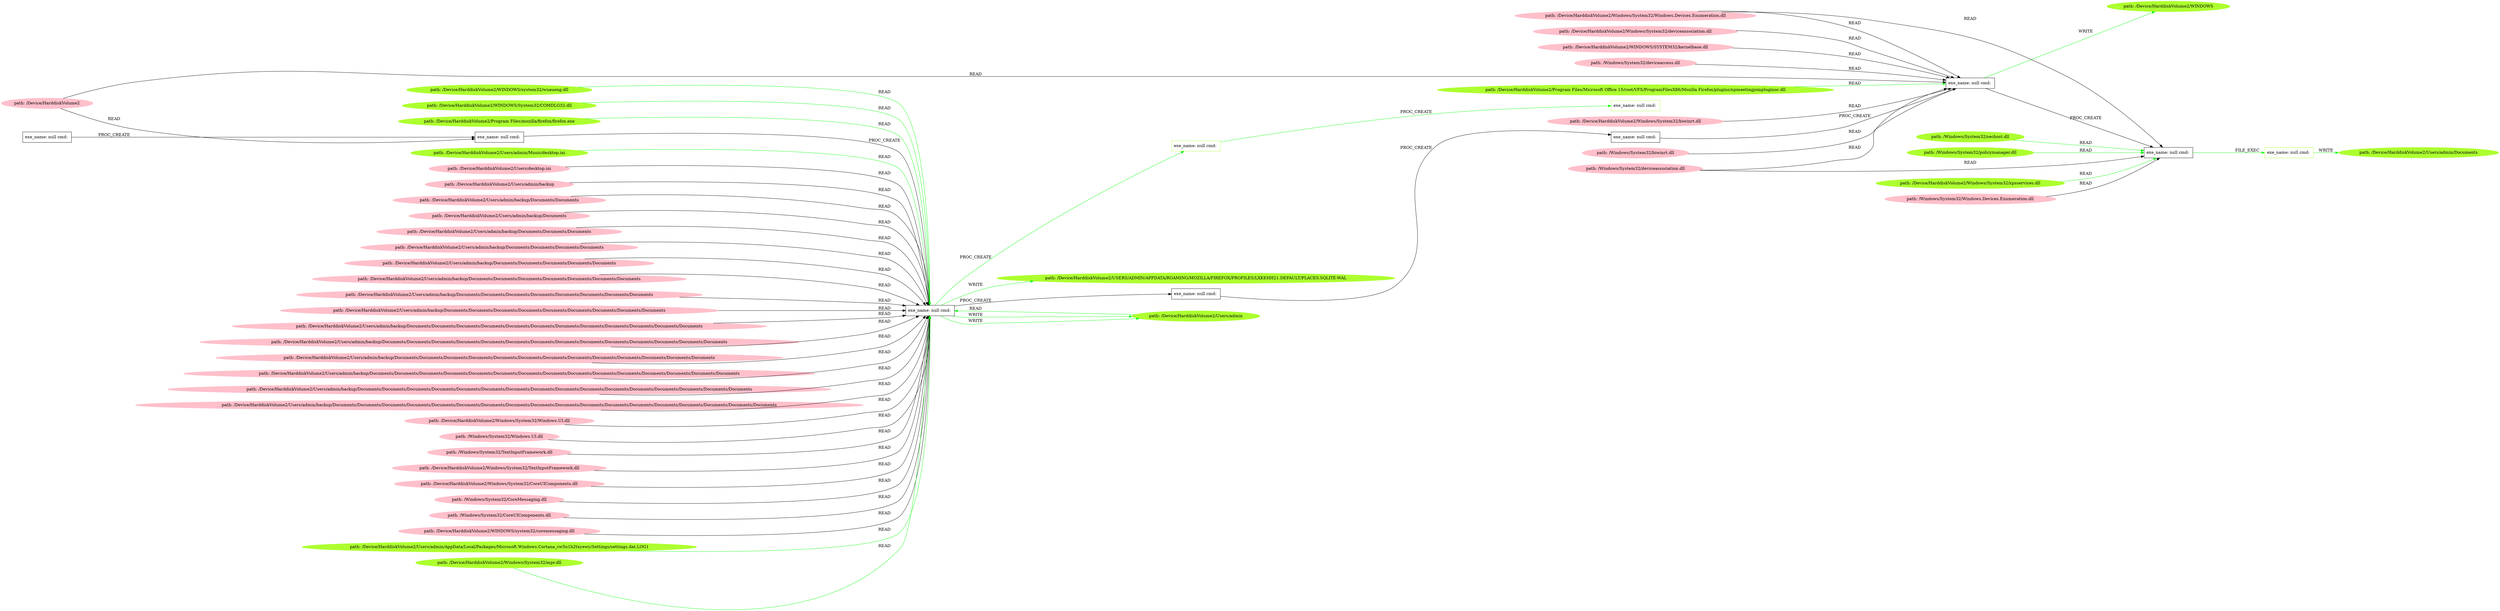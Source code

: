 digraph {
	rankdir=LR
	0 [label="exe_name: null cmd: " color=black shape=box style=solid]
	82 [label="exe_name: null cmd: " color=greenyellow shape=box style=solid]
	0 -> 82 [label=FILE_EXEC color=green]
	45 [label="exe_name: null cmd: " color=black shape=box style=solid]
	40 [label="exe_name: null cmd: " color=black shape=box style=solid]
	45 -> 40 [label=PROC_CREATE color=black]
	67 [label="path: /Device/HarddiskVolume2/Users/admin/Music/desktop.ini" color=greenyellow shape=oval style=filled]
	38 [label="exe_name: null cmd: " color=black shape=box style=solid]
	67 -> 38 [label=READ color=green]
	62 [label="path: /Device/HarddiskVolume2" color=pink shape=oval style=filled]
	40 [label="exe_name: null cmd: " color=black shape=box style=solid]
	62 -> 40 [label=READ color=black]
	40 [label="exe_name: null cmd: " color=black shape=box style=solid]
	38 [label="exe_name: null cmd: " color=black shape=box style=solid]
	40 -> 38 [label=PROC_CREATE color=black]
	8 [label="path: /Device/HarddiskVolume2/Users/desktop.ini" color=pink shape=oval style=filled]
	38 [label="exe_name: null cmd: " color=black shape=box style=solid]
	8 -> 38 [label=READ color=black]
	44 [label="path: /Device/HarddiskVolume2/Users/admin/backup" color=pink shape=oval style=filled]
	38 [label="exe_name: null cmd: " color=black shape=box style=solid]
	44 -> 38 [label=READ color=black]
	49 [label="path: /Device/HarddiskVolume2/Users/admin/backup/Documents/Documents" color=pink shape=oval style=filled]
	38 [label="exe_name: null cmd: " color=black shape=box style=solid]
	49 -> 38 [label=READ color=black]
	43 [label="path: /Device/HarddiskVolume2/Users/admin/backup/Documents" color=pink shape=oval style=filled]
	38 [label="exe_name: null cmd: " color=black shape=box style=solid]
	43 -> 38 [label=READ color=black]
	50 [label="path: /Device/HarddiskVolume2/Users/admin/backup/Documents/Documents/Documents" color=pink shape=oval style=filled]
	38 [label="exe_name: null cmd: " color=black shape=box style=solid]
	50 -> 38 [label=READ color=black]
	10 [label="path: /Device/HarddiskVolume2/Users/admin/backup/Documents/Documents/Documents/Documents" color=pink shape=oval style=filled]
	38 [label="exe_name: null cmd: " color=black shape=box style=solid]
	10 -> 38 [label=READ color=black]
	47 [label="path: /Device/HarddiskVolume2/Users/admin/backup/Documents/Documents/Documents/Documents/Documents" color=pink shape=oval style=filled]
	38 [label="exe_name: null cmd: " color=black shape=box style=solid]
	47 -> 38 [label=READ color=black]
	26 [label="path: /Device/HarddiskVolume2/Users/admin/backup/Documents/Documents/Documents/Documents/Documents/Documents/Documents" color=pink shape=oval style=filled]
	38 [label="exe_name: null cmd: " color=black shape=box style=solid]
	26 -> 38 [label=READ color=black]
	28 [label="path: /Device/HarddiskVolume2/Users/admin/backup/Documents/Documents/Documents/Documents/Documents/Documents/Documents/Documents" color=pink shape=oval style=filled]
	38 [label="exe_name: null cmd: " color=black shape=box style=solid]
	28 -> 38 [label=READ color=black]
	35 [label="path: /Device/HarddiskVolume2/Users/admin/backup/Documents/Documents/Documents/Documents/Documents/Documents/Documents/Documents/Documents" color=pink shape=oval style=filled]
	38 [label="exe_name: null cmd: " color=black shape=box style=solid]
	35 -> 38 [label=READ color=black]
	30 [label="path: /Device/HarddiskVolume2/Users/admin/backup/Documents/Documents/Documents/Documents/Documents/Documents/Documents/Documents/Documents/Documents/Documents/Documents" color=pink shape=oval style=filled]
	38 [label="exe_name: null cmd: " color=black shape=box style=solid]
	30 -> 38 [label=READ color=black]
	5 [label="path: /Device/HarddiskVolume2/Users/admin/backup/Documents/Documents/Documents/Documents/Documents/Documents/Documents/Documents/Documents/Documents/Documents/Documents/Documents/Documents" color=pink shape=oval style=filled]
	38 [label="exe_name: null cmd: " color=black shape=box style=solid]
	5 -> 38 [label=READ color=black]
	25 [label="path: /Device/HarddiskVolume2/Users/admin/backup/Documents/Documents/Documents/Documents/Documents/Documents/Documents/Documents/Documents/Documents/Documents/Documents/Documents" color=pink shape=oval style=filled]
	38 [label="exe_name: null cmd: " color=black shape=box style=solid]
	25 -> 38 [label=READ color=black]
	48 [label="path: /Device/HarddiskVolume2/Users/admin/backup/Documents/Documents/Documents/Documents/Documents/Documents/Documents/Documents/Documents/Documents/Documents/Documents/Documents/Documents/Documents" color=pink shape=oval style=filled]
	38 [label="exe_name: null cmd: " color=black shape=box style=solid]
	48 -> 38 [label=READ color=black]
	42 [label="path: /Device/HarddiskVolume2/Users/admin/backup/Documents/Documents/Documents/Documents/Documents/Documents/Documents/Documents/Documents/Documents/Documents/Documents/Documents/Documents/Documents/Documents" color=pink shape=oval style=filled]
	38 [label="exe_name: null cmd: " color=black shape=box style=solid]
	42 -> 38 [label=READ color=black]
	4 [label="path: /Device/HarddiskVolume2/Users/admin/backup/Documents/Documents/Documents/Documents/Documents/Documents/Documents/Documents/Documents/Documents/Documents/Documents/Documents/Documents/Documents/Documents/Documents/Documents" color=pink shape=oval style=filled]
	38 [label="exe_name: null cmd: " color=black shape=box style=solid]
	4 -> 38 [label=READ color=black]
	17 [label="path: /Device/HarddiskVolume2/Windows/System32/Windows.UI.dll" color=pink shape=oval style=filled]
	38 [label="exe_name: null cmd: " color=black shape=box style=solid]
	17 -> 38 [label=READ color=black]
	12 [label="path: /Windows/System32/Windows.UI.dll" color=pink shape=oval style=filled]
	38 [label="exe_name: null cmd: " color=black shape=box style=solid]
	12 -> 38 [label=READ color=black]
	7 [label="path: /Windows/System32/TextInputFramework.dll" color=pink shape=oval style=filled]
	38 [label="exe_name: null cmd: " color=black shape=box style=solid]
	7 -> 38 [label=READ color=black]
	27 [label="path: /Device/HarddiskVolume2/Windows/System32/TextInputFramework.dll" color=pink shape=oval style=filled]
	38 [label="exe_name: null cmd: " color=black shape=box style=solid]
	27 -> 38 [label=READ color=black]
	34 [label="path: /Device/HarddiskVolume2/Windows/System32/CoreUIComponents.dll" color=pink shape=oval style=filled]
	38 [label="exe_name: null cmd: " color=black shape=box style=solid]
	34 -> 38 [label=READ color=black]
	11 [label="path: /Windows/System32/CoreMessaging.dll" color=pink shape=oval style=filled]
	38 [label="exe_name: null cmd: " color=black shape=box style=solid]
	11 -> 38 [label=READ color=black]
	3 [label="path: /Windows/System32/CoreUIComponents.dll" color=pink shape=oval style=filled]
	38 [label="exe_name: null cmd: " color=black shape=box style=solid]
	3 -> 38 [label=READ color=black]
	41 [label="path: /Device/HarddiskVolume2/WINDOWS/system32/coremessaging.dll" color=pink shape=oval style=filled]
	38 [label="exe_name: null cmd: " color=black shape=box style=solid]
	41 -> 38 [label=READ color=black]
	38 [label="exe_name: null cmd: " color=black shape=box style=solid]
	36 [label="exe_name: null cmd: " color=black shape=box style=solid]
	38 -> 36 [label=PROC_CREATE color=black]
	36 [label="exe_name: null cmd: " color=black shape=box style=solid]
	19 [label="exe_name: null cmd: " color=black shape=box style=solid]
	36 -> 19 [label=PROC_CREATE color=black]
	19 [label="exe_name: null cmd: " color=black shape=box style=solid]
	21 [label="exe_name: null cmd: " color=black shape=box style=solid]
	19 -> 21 [label=PROC_CREATE color=black]
	32 [label="path: /Device/HarddiskVolume2/Windows/System32/biwinrt.dll" color=pink shape=oval style=filled]
	21 [label="exe_name: null cmd: " color=black shape=box style=solid]
	32 -> 21 [label=READ color=black]
	55 [label="path: /Device/HarddiskVolume2/Windows/System32/Windows.Devices.Enumeration.dll" color=pink shape=oval style=filled]
	21 [label="exe_name: null cmd: " color=black shape=box style=solid]
	55 -> 21 [label=READ color=black]
	20 [label="path: /Windows/System32/biwinrt.dll" color=pink shape=oval style=filled]
	21 [label="exe_name: null cmd: " color=black shape=box style=solid]
	20 -> 21 [label=READ color=black]
	52 [label="path: /Device/HarddiskVolume2/Windows/System32/deviceassociation.dll" color=pink shape=oval style=filled]
	21 [label="exe_name: null cmd: " color=black shape=box style=solid]
	52 -> 21 [label=READ color=black]
	53 [label="path: /Windows/System32/deviceassociation.dll" color=pink shape=oval style=filled]
	21 [label="exe_name: null cmd: " color=black shape=box style=solid]
	53 -> 21 [label=READ color=black]
	59 [label="path: /Device/HarddiskVolume2/WINDOWS/SYSTEM32/kernelbase.dll" color=pink shape=oval style=filled]
	21 [label="exe_name: null cmd: " color=black shape=box style=solid]
	59 -> 21 [label=READ color=black]
	62 [label="path: /Device/HarddiskVolume2" color=pink shape=oval style=filled]
	21 [label="exe_name: null cmd: " color=black shape=box style=solid]
	62 -> 21 [label=READ color=black]
	29 [label="path: /Windows/System32/deviceaccess.dll" color=pink shape=oval style=filled]
	21 [label="exe_name: null cmd: " color=black shape=box style=solid]
	29 -> 21 [label=READ color=black]
	69 [label="path: /Device/HarddiskVolume2/Users/admin" color=greenyellow shape=oval style=filled]
	38 [label="exe_name: null cmd: " color=black shape=box style=solid]
	69 -> 38 [label=READ color=green]
	21 [label="exe_name: null cmd: " color=black shape=box style=solid]
	0 [label="exe_name: null cmd: " color=black shape=box style=solid]
	21 -> 0 [label=PROC_CREATE color=black]
	55 [label="path: /Device/HarddiskVolume2/Windows/System32/Windows.Devices.Enumeration.dll" color=pink shape=oval style=filled]
	0 [label="exe_name: null cmd: " color=black shape=box style=solid]
	55 -> 0 [label=READ color=black]
	57 [label="path: /Windows/System32/Windows.Devices.Enumeration.dll" color=pink shape=oval style=filled]
	0 [label="exe_name: null cmd: " color=black shape=box style=solid]
	57 -> 0 [label=READ color=black]
	53 [label="path: /Windows/System32/deviceassociation.dll" color=pink shape=oval style=filled]
	0 [label="exe_name: null cmd: " color=black shape=box style=solid]
	53 -> 0 [label=READ color=black]
	68 [label="path: /Device/HarddiskVolume2/Users/admin/AppData/Local/Packages/Microsoft.Windows.Cortana_cw5n1h2txyewy/Settings/settings.dat.LOG1" color=greenyellow shape=oval style=filled]
	38 [label="exe_name: null cmd: " color=black shape=box style=solid]
	68 -> 38 [label=READ color=green]
	80 [label="path: /Device/HarddiskVolume2/Program Files/Microsoft Office 15/root/VFS/ProgramFilesX86/Mozilla Firefox/plugins/npmeetingjoinpluginoc.dll" color=greenyellow shape=oval style=filled]
	21 [label="exe_name: null cmd: " color=black shape=box style=solid]
	80 -> 21 [label=READ color=green]
	38 [label="exe_name: null cmd: " color=black shape=box style=solid]
	77 [label="path: /Device/HarddiskVolume2/USERS/ADMIN/APPDATA/ROAMING/MOZILLA/FIREFOX/PROFILES/LXKEHH21.DEFAULT/PLACES.SQLITE-WAL" color=greenyellow shape=oval style=filled]
	38 -> 77 [label=WRITE color=green]
	85 [label="path: /Windows/System32/sechost.dll" color=greenyellow shape=oval style=filled]
	0 [label="exe_name: null cmd: " color=black shape=box style=solid]
	85 -> 0 [label=READ color=green]
	81 [label="path: /Windows/System32/policymanager.dll" color=greenyellow shape=oval style=filled]
	0 [label="exe_name: null cmd: " color=black shape=box style=solid]
	81 -> 0 [label=READ color=green]
	82 [label="exe_name: null cmd: " color=greenyellow shape=box style=solid]
	83 [label="path: /Device/HarddiskVolume2/Users/admin/Documents" color=greenyellow shape=oval style=filled]
	82 -> 83 [label=WRITE color=green]
	75 [label="path: /Device/HarddiskVolume2/Windows/System32/mpr.dll" color=greenyellow shape=oval style=filled]
	38 [label="exe_name: null cmd: " color=black shape=box style=solid]
	75 -> 38 [label=READ color=green]
	78 [label="path: /Device/HarddiskVolume2/WINDOWS/system32/wuaueng.dll" color=greenyellow shape=oval style=filled]
	38 [label="exe_name: null cmd: " color=black shape=box style=solid]
	78 -> 38 [label=READ color=green]
	73 [label="path: /Device/HarddiskVolume2/WINDOWS/System32/COMDLG32.dll" color=greenyellow shape=oval style=filled]
	38 [label="exe_name: null cmd: " color=black shape=box style=solid]
	73 -> 38 [label=READ color=green]
	84 [label="path: /Device/HarddiskVolume2/Windows/System32/xpsservices.dll" color=greenyellow shape=oval style=filled]
	0 [label="exe_name: null cmd: " color=black shape=box style=solid]
	84 -> 0 [label=READ color=green]
	74 [label="path: /Device/HarddiskVolume2/Program Files/mozilla/firefox/firefox.exe" color=greenyellow shape=oval style=filled]
	38 [label="exe_name: null cmd: " color=black shape=box style=solid]
	74 -> 38 [label=READ color=green]
	38 [label="exe_name: null cmd: " color=black shape=box style=solid]
	69 [label="path: /Device/HarddiskVolume2/Users/admin" color=greenyellow shape=oval style=filled]
	38 -> 69 [label=WRITE color=green]
	21 [label="exe_name: null cmd: " color=black shape=box style=solid]
	79 [label="path: /Device/HarddiskVolume2/WINDOWS" color=greenyellow shape=oval style=filled]
	21 -> 79 [label=WRITE color=green]
	38 [label="exe_name: null cmd: " color=black shape=box style=solid]
	69 [label="path: /Device/HarddiskVolume2/Users/admin" color=greenyellow shape=oval style=filled]
	38 -> 69 [label=WRITE color=green]
	38 [label="exe_name: null cmd: " color=black shape=box style=solid]
	70 [label="exe_name: null cmd: " color=greenyellow shape=box style=solid]
	38 -> 70 [label=PROC_CREATE color=green]
	70 [label="exe_name: null cmd: " color=greenyellow shape=box style=solid]
	71 [label="exe_name: null cmd: " color=greenyellow shape=box style=solid]
	70 -> 71 [label=PROC_CREATE color=green]
}
